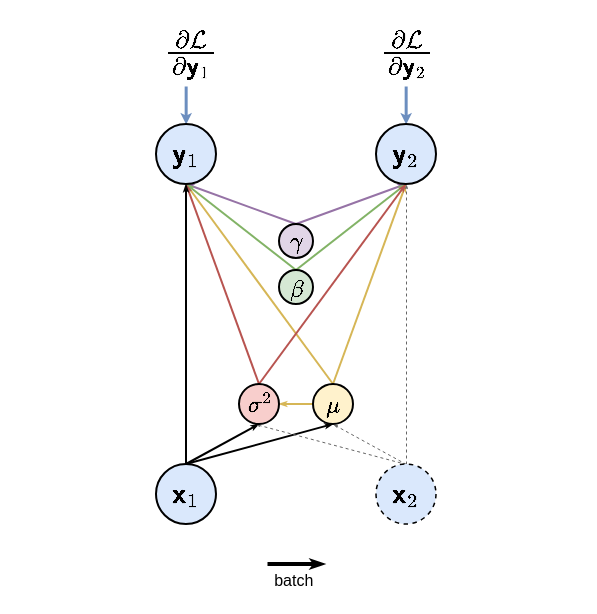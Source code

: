 <mxfile version="20.7.4" type="device"><diagram id="7wspHZpAWFyzO9Wrnaed" name="Page-1"><mxGraphModel dx="500" dy="394" grid="1" gridSize="10" guides="1" tooltips="1" connect="1" arrows="1" fold="1" page="1" pageScale="1" pageWidth="850" pageHeight="1100" math="1" shadow="0"><root><mxCell id="0"/><mxCell id="1" parent="0"/><mxCell id="roKsGAH-WR5mPMgbGOPv-11" style="rounded=0;orthogonalLoop=1;jettySize=auto;html=1;exitX=0.5;exitY=1;exitDx=0;exitDy=0;entryX=0.5;entryY=0;entryDx=0;entryDy=0;endSize=1;startSize=1;fillColor=#e1d5e7;strokeColor=#9673a6;strokeWidth=1;endArrow=none;endFill=0;startArrow=classicThin;startFill=1;" parent="1" source="roKsGAH-WR5mPMgbGOPv-7" target="roKsGAH-WR5mPMgbGOPv-1" edge="1"><mxGeometry relative="1" as="geometry"/></mxCell><mxCell id="roKsGAH-WR5mPMgbGOPv-15" style="edgeStyle=none;rounded=0;orthogonalLoop=1;jettySize=auto;html=1;exitX=0.5;exitY=1;exitDx=0;exitDy=0;entryX=0.5;entryY=0;entryDx=0;entryDy=0;startSize=1;endSize=1;strokeColor=#d6b656;strokeWidth=1;fillColor=#fff2cc;endArrow=none;endFill=0;startArrow=classicThin;startFill=1;" parent="1" source="roKsGAH-WR5mPMgbGOPv-7" target="roKsGAH-WR5mPMgbGOPv-4" edge="1"><mxGeometry relative="1" as="geometry"/></mxCell><mxCell id="roKsGAH-WR5mPMgbGOPv-16" style="edgeStyle=none;rounded=0;orthogonalLoop=1;jettySize=auto;html=1;exitX=0.5;exitY=1;exitDx=0;exitDy=0;entryX=0.5;entryY=0;entryDx=0;entryDy=0;startSize=1;endSize=1;strokeColor=#82b366;strokeWidth=1;fillColor=#d5e8d4;endArrow=none;endFill=0;startArrow=classicThin;startFill=1;" parent="1" source="roKsGAH-WR5mPMgbGOPv-7" target="roKsGAH-WR5mPMgbGOPv-5" edge="1"><mxGeometry relative="1" as="geometry"/></mxCell><mxCell id="nOPpv7Nklve9NHDSxHXZ-5" style="rounded=0;orthogonalLoop=1;jettySize=auto;html=1;exitX=0.5;exitY=1;exitDx=0;exitDy=0;strokeColor=#b85450;strokeWidth=1;endArrow=none;endFill=0;endSize=1;startSize=1;entryX=0.5;entryY=0;entryDx=0;entryDy=0;fillColor=#f8cecc;startArrow=classicThin;startFill=1;" parent="1" source="roKsGAH-WR5mPMgbGOPv-7" target="roKsGAH-WR5mPMgbGOPv-8" edge="1"><mxGeometry relative="1" as="geometry"/></mxCell><mxCell id="nOPpv7Nklve9NHDSxHXZ-7" style="edgeStyle=none;rounded=0;orthogonalLoop=1;jettySize=auto;html=1;exitX=1;exitY=0.5;exitDx=0;exitDy=0;entryX=0;entryY=0.5;entryDx=0;entryDy=0;strokeColor=#d6b656;strokeWidth=1;fontSize=8;endArrow=none;endFill=0;startSize=1;endSize=1;fillColor=#fff2cc;startArrow=classicThin;startFill=1;" parent="1" source="roKsGAH-WR5mPMgbGOPv-8" target="roKsGAH-WR5mPMgbGOPv-4" edge="1"><mxGeometry relative="1" as="geometry"/></mxCell><mxCell id="roKsGAH-WR5mPMgbGOPv-14" style="edgeStyle=none;rounded=0;orthogonalLoop=1;jettySize=auto;html=1;exitX=0.5;exitY=1;exitDx=0;exitDy=0;entryX=0.5;entryY=0;entryDx=0;entryDy=0;startSize=1;endSize=1;fillColor=#e1d5e7;strokeColor=#9673a6;strokeWidth=1;endArrow=none;endFill=0;startArrow=classicThin;startFill=1;" parent="1" source="roKsGAH-WR5mPMgbGOPv-9" target="roKsGAH-WR5mPMgbGOPv-1" edge="1"><mxGeometry relative="1" as="geometry"/></mxCell><mxCell id="roKsGAH-WR5mPMgbGOPv-22" style="edgeStyle=none;rounded=0;orthogonalLoop=1;jettySize=auto;html=1;exitX=0.5;exitY=1;exitDx=0;exitDy=0;entryX=0.5;entryY=0;entryDx=0;entryDy=0;startSize=1;endSize=1;strokeColor=#d6b656;strokeWidth=1;fillColor=#fff2cc;endArrow=none;endFill=0;startArrow=classicThin;startFill=1;" parent="1" source="roKsGAH-WR5mPMgbGOPv-9" target="roKsGAH-WR5mPMgbGOPv-4" edge="1"><mxGeometry relative="1" as="geometry"/></mxCell><mxCell id="roKsGAH-WR5mPMgbGOPv-23" style="edgeStyle=none;rounded=0;orthogonalLoop=1;jettySize=auto;html=1;exitX=0.5;exitY=1;exitDx=0;exitDy=0;startSize=1;endSize=1;strokeColor=#82b366;strokeWidth=1;entryX=0.5;entryY=0;entryDx=0;entryDy=0;fillColor=#d5e8d4;endArrow=none;endFill=0;startArrow=classicThin;startFill=1;" parent="1" source="roKsGAH-WR5mPMgbGOPv-9" target="roKsGAH-WR5mPMgbGOPv-5" edge="1"><mxGeometry relative="1" as="geometry"><mxPoint x="335" y="459" as="targetPoint"/></mxGeometry></mxCell><mxCell id="nOPpv7Nklve9NHDSxHXZ-6" style="edgeStyle=none;rounded=0;orthogonalLoop=1;jettySize=auto;html=1;exitX=0.5;exitY=1;exitDx=0;exitDy=0;entryX=0.5;entryY=0;entryDx=0;entryDy=0;strokeColor=#b85450;strokeWidth=1;endArrow=none;endFill=0;startSize=1;endSize=1;fillColor=#f8cecc;startArrow=classicThin;startFill=1;" parent="1" source="roKsGAH-WR5mPMgbGOPv-9" target="roKsGAH-WR5mPMgbGOPv-8" edge="1"><mxGeometry relative="1" as="geometry"/></mxCell><mxCell id="roKsGAH-WR5mPMgbGOPv-35" value="" style="endArrow=none;html=1;rounded=0;startSize=1;endSize=1;strokeColor=#6c8ebf;strokeWidth=1.5;exitX=0.5;exitY=0;exitDx=0;exitDy=0;startArrow=classic;startFill=1;endFill=0;fillColor=#dae8fc;" parent="1" edge="1"><mxGeometry width="50" height="50" relative="1" as="geometry"><mxPoint x="264.83" y="360" as="sourcePoint"/><mxPoint x="264.83" y="341" as="targetPoint"/></mxGeometry></mxCell><mxCell id="nOPpv7Nklve9NHDSxHXZ-3" value="" style="endArrow=none;html=1;rounded=0;startSize=1;endSize=1;strokeColor=#6c8ebf;strokeWidth=1.5;exitX=0.5;exitY=0;exitDx=0;exitDy=0;startArrow=classic;startFill=1;endFill=0;fillColor=#dae8fc;" parent="1" edge="1"><mxGeometry width="50" height="50" relative="1" as="geometry"><mxPoint x="374.83" y="360" as="sourcePoint"/><mxPoint x="374.83" y="341" as="targetPoint"/></mxGeometry></mxCell><mxCell id="nOPpv7Nklve9NHDSxHXZ-11" style="edgeStyle=none;rounded=0;orthogonalLoop=1;jettySize=auto;html=1;entryX=0.5;entryY=1;entryDx=0;entryDy=0;strokeColor=#000000;strokeWidth=1;fontSize=10;startArrow=none;startFill=0;endArrow=classicThin;endFill=1;startSize=1;endSize=1;fillColor=#f5f5f5;" parent="1" source="nOPpv7Nklve9NHDSxHXZ-8" target="roKsGAH-WR5mPMgbGOPv-7" edge="1"><mxGeometry relative="1" as="geometry"/></mxCell><mxCell id="nOPpv7Nklve9NHDSxHXZ-12" style="edgeStyle=none;rounded=0;orthogonalLoop=1;jettySize=auto;html=1;exitX=0.5;exitY=0;exitDx=0;exitDy=0;entryX=0.5;entryY=1;entryDx=0;entryDy=0;strokeColor=#000000;strokeWidth=1;fontSize=10;startArrow=none;startFill=0;endArrow=classicThin;endFill=1;startSize=1;endSize=1;fillColor=#f5f5f5;" parent="1" source="nOPpv7Nklve9NHDSxHXZ-8" target="roKsGAH-WR5mPMgbGOPv-8" edge="1"><mxGeometry relative="1" as="geometry"/></mxCell><mxCell id="nOPpv7Nklve9NHDSxHXZ-13" style="edgeStyle=none;rounded=0;orthogonalLoop=1;jettySize=auto;html=1;exitX=0.5;exitY=0;exitDx=0;exitDy=0;entryX=0.5;entryY=1;entryDx=0;entryDy=0;strokeColor=#000000;strokeWidth=1;fontSize=10;startArrow=none;startFill=0;endArrow=classicThin;endFill=1;startSize=1;endSize=1;fillColor=#f5f5f5;" parent="1" source="nOPpv7Nklve9NHDSxHXZ-8" target="roKsGAH-WR5mPMgbGOPv-4" edge="1"><mxGeometry relative="1" as="geometry"/></mxCell><mxCell id="nOPpv7Nklve9NHDSxHXZ-17" style="edgeStyle=none;rounded=0;orthogonalLoop=1;jettySize=auto;html=1;exitX=0.5;exitY=0;exitDx=0;exitDy=0;entryX=0.408;entryY=1;entryDx=0;entryDy=0;entryPerimeter=0;strokeColor=#666666;strokeWidth=0.5;fontSize=10;startArrow=none;startFill=0;endArrow=classicThin;endFill=1;startSize=1;endSize=1;dashed=1;fillColor=#f5f5f5;" parent="1" source="nOPpv7Nklve9NHDSxHXZ-9" target="roKsGAH-WR5mPMgbGOPv-8" edge="1"><mxGeometry relative="1" as="geometry"/></mxCell><mxCell id="nOPpv7Nklve9NHDSxHXZ-18" style="edgeStyle=none;rounded=0;orthogonalLoop=1;jettySize=auto;html=1;exitX=0.5;exitY=0;exitDx=0;exitDy=0;entryX=0.5;entryY=1;entryDx=0;entryDy=0;strokeColor=#666666;strokeWidth=0.5;fontSize=10;startArrow=none;startFill=0;endArrow=classicThin;endFill=1;startSize=1;endSize=1;dashed=1;fillColor=#f5f5f5;" parent="1" source="nOPpv7Nklve9NHDSxHXZ-9" target="roKsGAH-WR5mPMgbGOPv-4" edge="1"><mxGeometry relative="1" as="geometry"/></mxCell><mxCell id="nOPpv7Nklve9NHDSxHXZ-19" style="edgeStyle=none;rounded=0;orthogonalLoop=1;jettySize=auto;html=1;exitX=0.5;exitY=0;exitDx=0;exitDy=0;entryX=0.5;entryY=1;entryDx=0;entryDy=0;strokeColor=#666666;strokeWidth=0.5;fontSize=10;startArrow=none;startFill=0;endArrow=classicThin;endFill=1;startSize=1;endSize=1;dashed=1;fillColor=#f5f5f5;" parent="1" source="nOPpv7Nklve9NHDSxHXZ-9" target="roKsGAH-WR5mPMgbGOPv-9" edge="1"><mxGeometry relative="1" as="geometry"/></mxCell><mxCell id="nOPpv7Nklve9NHDSxHXZ-21" value="&lt;font style=&quot;font-size: 15px;&quot;&gt;\(\frac{\partial \mathcal L}{\partial \boldsymbol{\mathsf{y}}_1}\)&lt;/font&gt;" style="text;html=1;strokeColor=none;fillColor=none;align=center;verticalAlign=middle;whiteSpace=wrap;rounded=0;dashed=1;fontSize=10;" parent="1" vertex="1"><mxGeometry x="252.5" y="310" width="27.5" height="30" as="geometry"/></mxCell><mxCell id="nOPpv7Nklve9NHDSxHXZ-25" value="&lt;font style=&quot;font-size: 15px;&quot;&gt;\(\frac{\partial \mathcal L}{\partial \boldsymbol{\mathsf{y}}_2}\)&lt;/font&gt;" style="text;html=1;strokeColor=none;fillColor=none;align=center;verticalAlign=middle;whiteSpace=wrap;rounded=0;dashed=1;fontSize=10;" parent="1" vertex="1"><mxGeometry x="362.5" y="310" width="25" height="30" as="geometry"/></mxCell><mxCell id="roKsGAH-WR5mPMgbGOPv-1" value="&lt;font style=&quot;font-size: 10px;&quot;&gt;\(\gamma\)&lt;/font&gt;" style="ellipse;whiteSpace=wrap;html=1;aspect=fixed;fillColor=#e1d5e7;strokeColor=#000000;fontSize=8;" parent="1" vertex="1"><mxGeometry x="311.5" y="410" width="17" height="17" as="geometry"/></mxCell><mxCell id="roKsGAH-WR5mPMgbGOPv-4" value="&lt;font style=&quot;font-size: 10px;&quot;&gt;\(\mu\)&lt;/font&gt;" style="ellipse;whiteSpace=wrap;html=1;aspect=fixed;fillColor=#fff2cc;strokeColor=#000000;" parent="1" vertex="1"><mxGeometry x="328.5" y="490" width="20" height="20" as="geometry"/></mxCell><mxCell id="roKsGAH-WR5mPMgbGOPv-5" value="&lt;font style=&quot;font-size: 10px;&quot;&gt;\(\beta\)&lt;/font&gt;" style="ellipse;whiteSpace=wrap;html=1;aspect=fixed;fillColor=#d5e8d4;strokeColor=#000000;" parent="1" vertex="1"><mxGeometry x="311.5" y="433" width="17" height="17" as="geometry"/></mxCell><mxCell id="roKsGAH-WR5mPMgbGOPv-7" value="\(\boldsymbol{\mathsf{y}}&lt;br&gt;_1\)" style="ellipse;whiteSpace=wrap;html=1;aspect=fixed;fillColor=#dae8fc;strokeColor=default;" parent="1" vertex="1"><mxGeometry x="250" y="360" width="30" height="30" as="geometry"/></mxCell><mxCell id="roKsGAH-WR5mPMgbGOPv-8" value="&lt;font style=&quot;font-size: 10px;&quot;&gt;\(\sigma^2\)&lt;/font&gt;" style="ellipse;whiteSpace=wrap;html=1;aspect=fixed;fillColor=#f8cecc;strokeColor=#000000;" parent="1" vertex="1"><mxGeometry x="291.5" y="490" width="20" height="20" as="geometry"/></mxCell><mxCell id="roKsGAH-WR5mPMgbGOPv-9" value="\(\boldsymbol{\mathsf{y}}&lt;br&gt;_2\)" style="ellipse;whiteSpace=wrap;html=1;aspect=fixed;fillColor=#dae8fc;strokeColor=default;" parent="1" vertex="1"><mxGeometry x="360" y="360" width="30" height="30" as="geometry"/></mxCell><mxCell id="nOPpv7Nklve9NHDSxHXZ-8" value="\(\boldsymbol{\mathsf{x}}&lt;br&gt;_1\)" style="ellipse;whiteSpace=wrap;html=1;aspect=fixed;fillColor=#dae8fc;strokeColor=default;" parent="1" vertex="1"><mxGeometry x="250" y="530" width="30" height="30" as="geometry"/></mxCell><mxCell id="nOPpv7Nklve9NHDSxHXZ-9" value="\(\boldsymbol{\mathsf{x}}&lt;br&gt;_2\)" style="ellipse;whiteSpace=wrap;html=1;aspect=fixed;fillColor=#dae8fc;strokeColor=default;dashed=1;strokeWidth=0.75;" parent="1" vertex="1"><mxGeometry x="360" y="530" width="30" height="30" as="geometry"/></mxCell><mxCell id="_PdxQR2gn-KOFoCqwo3B-1" value="" style="endArrow=classicThin;html=1;rounded=0;strokeColor=#000000;strokeWidth=2;fontSize=15;startSize=1;endSize=1;endFill=1;" parent="1" edge="1"><mxGeometry width="50" height="50" relative="1" as="geometry"><mxPoint x="305.75" y="580" as="sourcePoint"/><mxPoint x="334.25" y="580" as="targetPoint"/></mxGeometry></mxCell><mxCell id="_PdxQR2gn-KOFoCqwo3B-2" value="&lt;font style=&quot;font-size: 8px;&quot;&gt;batch&amp;nbsp;&lt;/font&gt;" style="text;html=1;strokeColor=none;fillColor=none;align=center;verticalAlign=middle;whiteSpace=wrap;rounded=0;dashed=1;fontSize=15;" parent="1" vertex="1"><mxGeometry x="280" y="570" width="80" height="30" as="geometry"/></mxCell><mxCell id="_PdxQR2gn-KOFoCqwo3B-3" style="edgeStyle=none;rounded=0;orthogonalLoop=1;jettySize=auto;html=1;exitX=1;exitY=1;exitDx=0;exitDy=0;strokeColor=#000000;strokeWidth=2;fontSize=8;startArrow=none;startFill=0;endArrow=classicThin;endFill=1;startSize=1;endSize=1;" parent="1" source="_PdxQR2gn-KOFoCqwo3B-2" target="_PdxQR2gn-KOFoCqwo3B-2" edge="1"><mxGeometry relative="1" as="geometry"/></mxCell></root></mxGraphModel></diagram></mxfile>